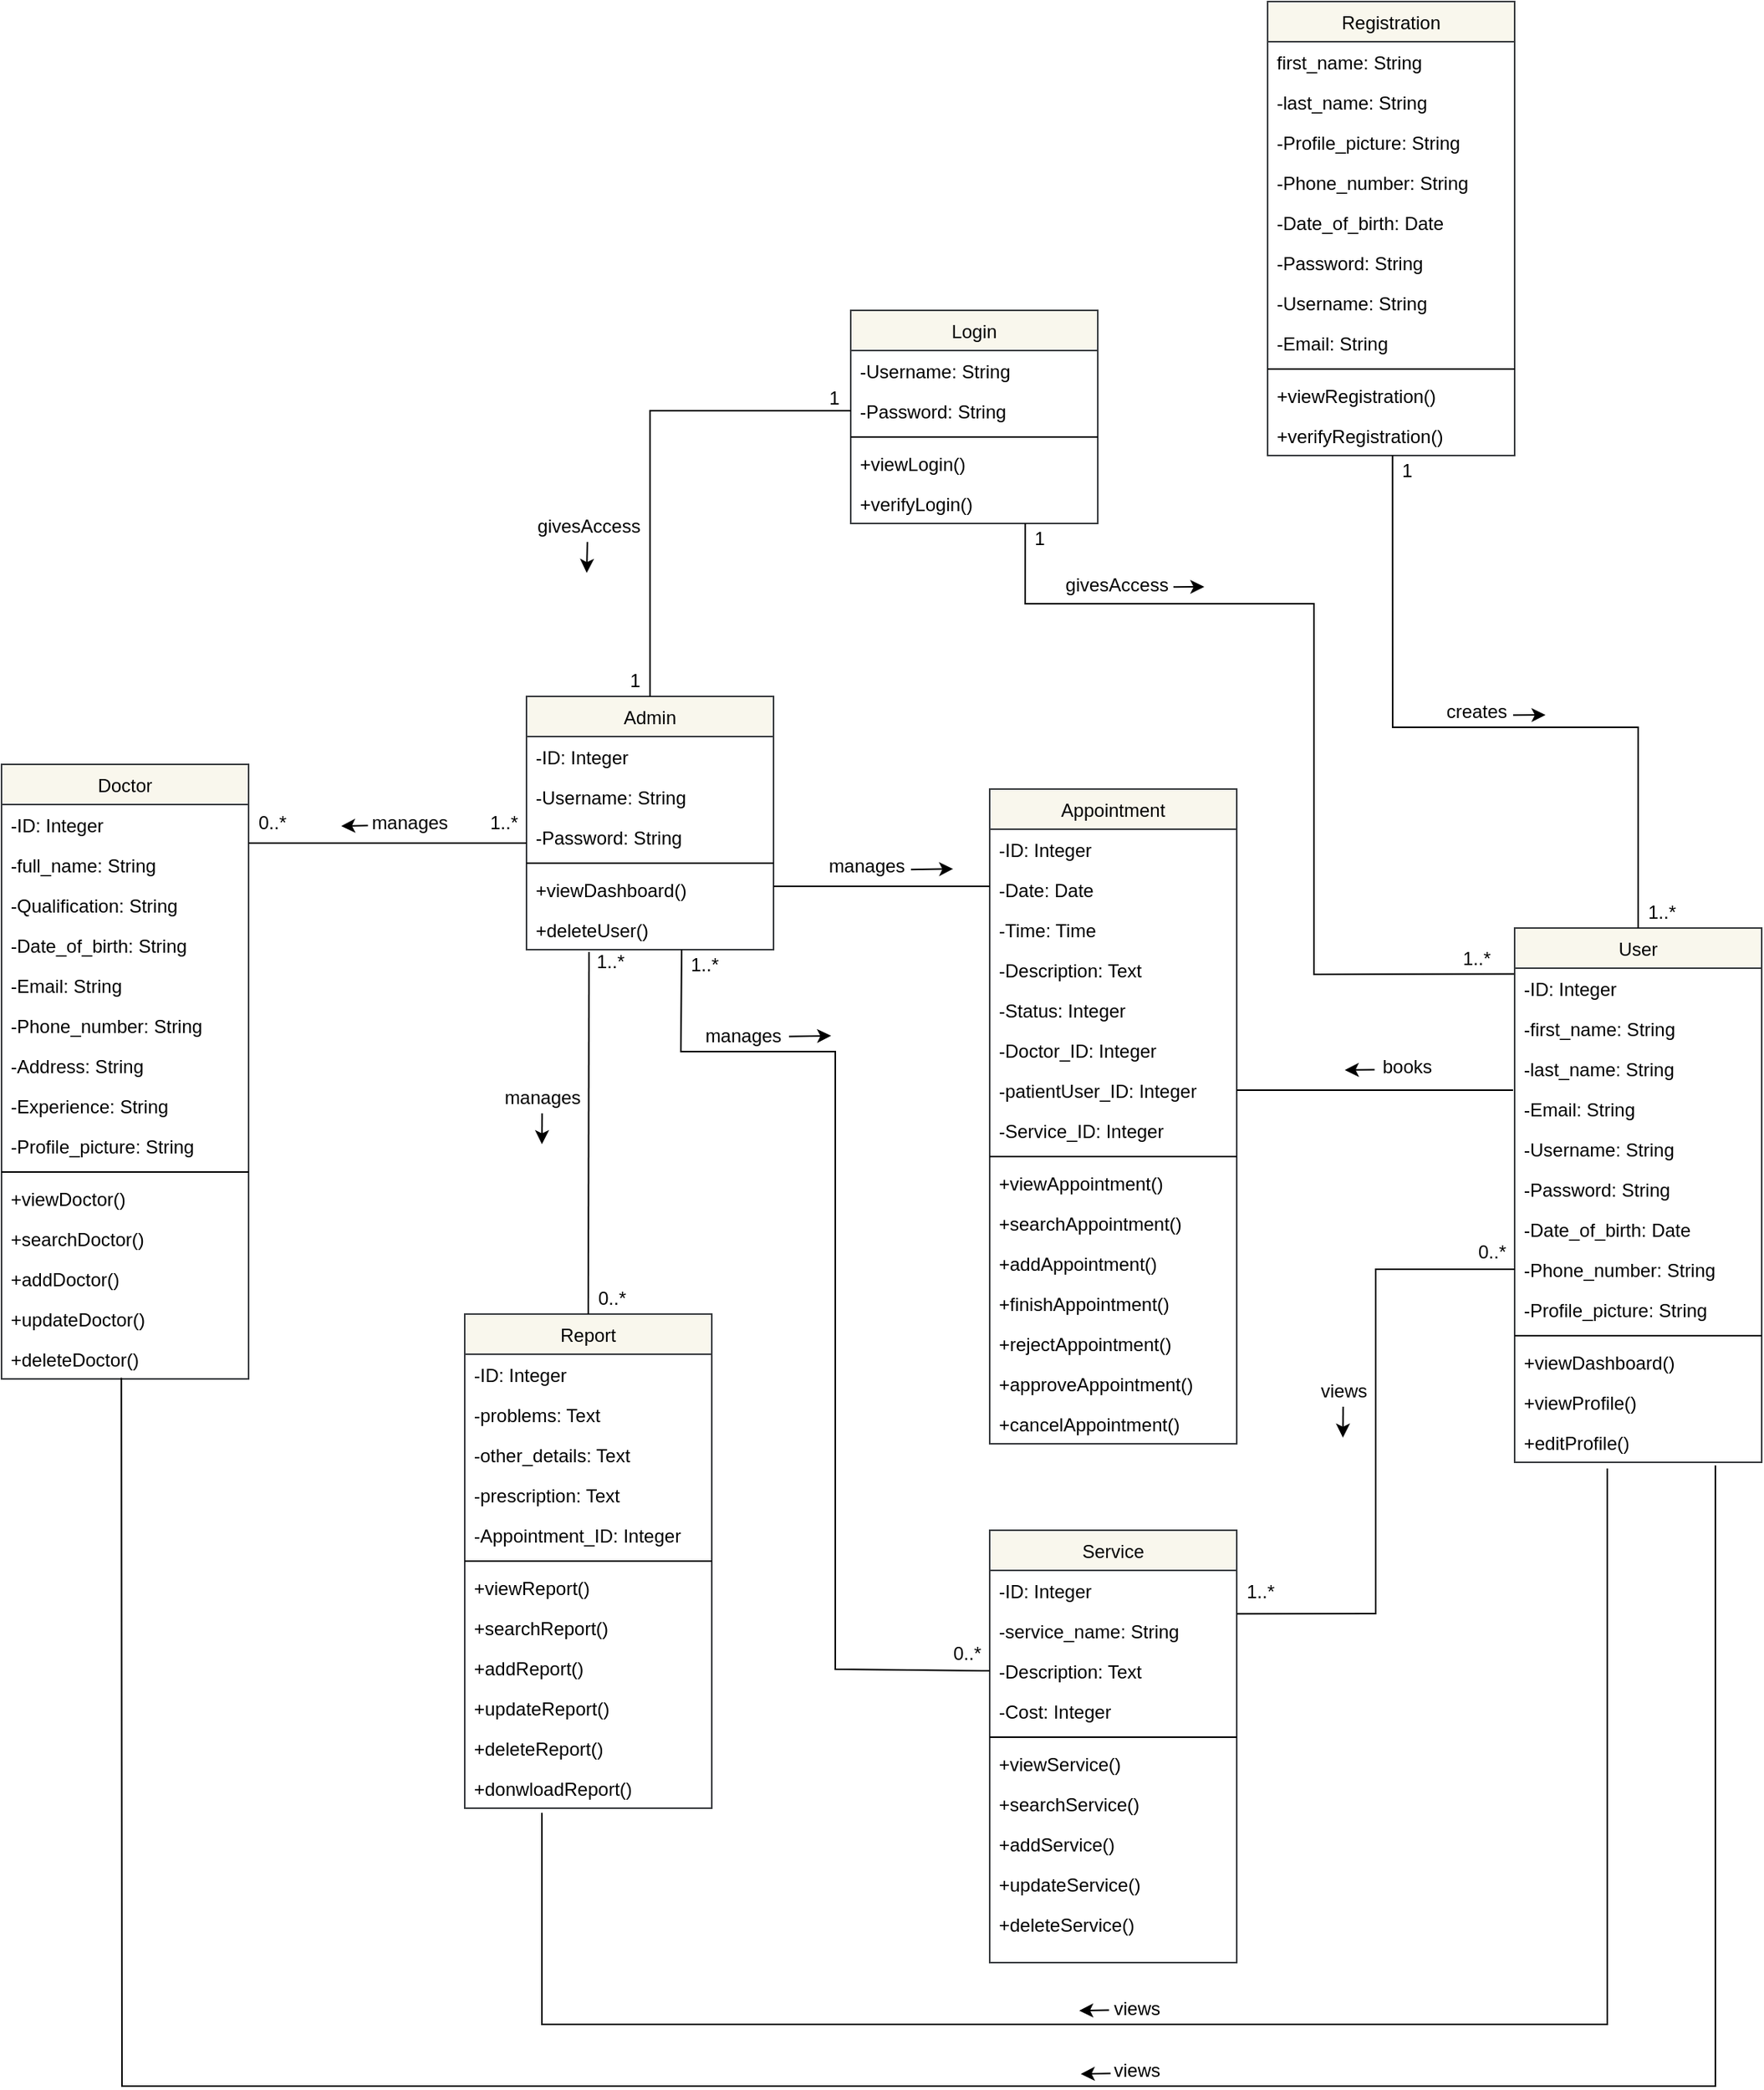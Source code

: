 <mxfile version="14.1.8" type="device"><diagram id="C5RBs43oDa-KdzZeNtuy" name="Class Diagram"><mxGraphModel dx="2770" dy="1827" grid="1" gridSize="10" guides="1" tooltips="1" connect="1" arrows="1" fold="1" page="0" pageScale="1" pageWidth="827" pageHeight="1169" math="0" shadow="0"><root><mxCell id="WIyWlLk6GJQsqaUBKTNV-0"/><mxCell id="WIyWlLk6GJQsqaUBKTNV-1" parent="WIyWlLk6GJQsqaUBKTNV-0"/><mxCell id="zkfFHV4jXpPFQw0GAbJ--6" value="User" style="swimlane;fontStyle=0;align=center;verticalAlign=top;childLayout=stackLayout;horizontal=1;startSize=26;horizontalStack=0;resizeParent=1;resizeLast=0;collapsible=1;marginBottom=0;rounded=0;shadow=0;strokeWidth=1;fillColor=#f9f7ed;strokeColor=#36393d;" parent="WIyWlLk6GJQsqaUBKTNV-1" vertex="1"><mxGeometry x="790" y="290" width="160" height="346" as="geometry"><mxRectangle x="130" y="380" width="160" height="26" as="alternateBounds"/></mxGeometry></mxCell><mxCell id="zkfFHV4jXpPFQw0GAbJ--7" value="-ID: Integer" style="text;align=left;verticalAlign=top;spacingLeft=4;spacingRight=4;overflow=hidden;rotatable=0;points=[[0,0.5],[1,0.5]];portConstraint=eastwest;" parent="zkfFHV4jXpPFQw0GAbJ--6" vertex="1"><mxGeometry y="26" width="160" height="26" as="geometry"/></mxCell><mxCell id="zkfFHV4jXpPFQw0GAbJ--8" value="-first_name: String" style="text;align=left;verticalAlign=top;spacingLeft=4;spacingRight=4;overflow=hidden;rotatable=0;points=[[0,0.5],[1,0.5]];portConstraint=eastwest;rounded=0;shadow=0;html=0;" parent="zkfFHV4jXpPFQw0GAbJ--6" vertex="1"><mxGeometry y="52" width="160" height="26" as="geometry"/></mxCell><mxCell id="AjyAJyhh076jQVDl6DHB-46" value="-last_name: String" style="text;align=left;verticalAlign=top;spacingLeft=4;spacingRight=4;overflow=hidden;rotatable=0;points=[[0,0.5],[1,0.5]];portConstraint=eastwest;rounded=0;shadow=0;html=0;" vertex="1" parent="zkfFHV4jXpPFQw0GAbJ--6"><mxGeometry y="78" width="160" height="26" as="geometry"/></mxCell><mxCell id="AjyAJyhh076jQVDl6DHB-47" value="-Email: String" style="text;align=left;verticalAlign=top;spacingLeft=4;spacingRight=4;overflow=hidden;rotatable=0;points=[[0,0.5],[1,0.5]];portConstraint=eastwest;rounded=0;shadow=0;html=0;" vertex="1" parent="zkfFHV4jXpPFQw0GAbJ--6"><mxGeometry y="104" width="160" height="26" as="geometry"/></mxCell><mxCell id="AjyAJyhh076jQVDl6DHB-48" value="-Username: String" style="text;align=left;verticalAlign=top;spacingLeft=4;spacingRight=4;overflow=hidden;rotatable=0;points=[[0,0.5],[1,0.5]];portConstraint=eastwest;rounded=0;shadow=0;html=0;" vertex="1" parent="zkfFHV4jXpPFQw0GAbJ--6"><mxGeometry y="130" width="160" height="26" as="geometry"/></mxCell><mxCell id="AjyAJyhh076jQVDl6DHB-49" value="-Password: String" style="text;align=left;verticalAlign=top;spacingLeft=4;spacingRight=4;overflow=hidden;rotatable=0;points=[[0,0.5],[1,0.5]];portConstraint=eastwest;rounded=0;shadow=0;html=0;" vertex="1" parent="zkfFHV4jXpPFQw0GAbJ--6"><mxGeometry y="156" width="160" height="26" as="geometry"/></mxCell><mxCell id="AjyAJyhh076jQVDl6DHB-147" value="-Date_of_birth: Date" style="text;align=left;verticalAlign=top;spacingLeft=4;spacingRight=4;overflow=hidden;rotatable=0;points=[[0,0.5],[1,0.5]];portConstraint=eastwest;rounded=0;shadow=0;html=0;" vertex="1" parent="zkfFHV4jXpPFQw0GAbJ--6"><mxGeometry y="182" width="160" height="26" as="geometry"/></mxCell><mxCell id="AjyAJyhh076jQVDl6DHB-149" value="-Phone_number: String" style="text;align=left;verticalAlign=top;spacingLeft=4;spacingRight=4;overflow=hidden;rotatable=0;points=[[0,0.5],[1,0.5]];portConstraint=eastwest;rounded=0;shadow=0;html=0;" vertex="1" parent="zkfFHV4jXpPFQw0GAbJ--6"><mxGeometry y="208" width="160" height="26" as="geometry"/></mxCell><mxCell id="AjyAJyhh076jQVDl6DHB-148" value="-Profile_picture: String" style="text;align=left;verticalAlign=top;spacingLeft=4;spacingRight=4;overflow=hidden;rotatable=0;points=[[0,0.5],[1,0.5]];portConstraint=eastwest;rounded=0;shadow=0;html=0;" vertex="1" parent="zkfFHV4jXpPFQw0GAbJ--6"><mxGeometry y="234" width="160" height="26" as="geometry"/></mxCell><mxCell id="zkfFHV4jXpPFQw0GAbJ--9" value="" style="line;html=1;strokeWidth=1;align=left;verticalAlign=middle;spacingTop=-1;spacingLeft=3;spacingRight=3;rotatable=0;labelPosition=right;points=[];portConstraint=eastwest;" parent="zkfFHV4jXpPFQw0GAbJ--6" vertex="1"><mxGeometry y="260" width="160" height="8" as="geometry"/></mxCell><mxCell id="AjyAJyhh076jQVDl6DHB-63" value="+viewDashboard()" style="text;align=left;verticalAlign=top;spacingLeft=4;spacingRight=4;overflow=hidden;rotatable=0;points=[[0,0.5],[1,0.5]];portConstraint=eastwest;rounded=0;shadow=0;html=0;" vertex="1" parent="zkfFHV4jXpPFQw0GAbJ--6"><mxGeometry y="268" width="160" height="26" as="geometry"/></mxCell><mxCell id="AjyAJyhh076jQVDl6DHB-50" value="+viewProfile()" style="text;align=left;verticalAlign=top;spacingLeft=4;spacingRight=4;overflow=hidden;rotatable=0;points=[[0,0.5],[1,0.5]];portConstraint=eastwest;rounded=0;shadow=0;html=0;" vertex="1" parent="zkfFHV4jXpPFQw0GAbJ--6"><mxGeometry y="294" width="160" height="26" as="geometry"/></mxCell><mxCell id="AjyAJyhh076jQVDl6DHB-51" value="+editProfile()" style="text;align=left;verticalAlign=top;spacingLeft=4;spacingRight=4;overflow=hidden;rotatable=0;points=[[0,0.5],[1,0.5]];portConstraint=eastwest;rounded=0;shadow=0;html=0;" vertex="1" parent="zkfFHV4jXpPFQw0GAbJ--6"><mxGeometry y="320" width="160" height="26" as="geometry"/></mxCell><mxCell id="AjyAJyhh076jQVDl6DHB-36" value="Registration" style="swimlane;fontStyle=0;align=center;verticalAlign=top;childLayout=stackLayout;horizontal=1;startSize=26;horizontalStack=0;resizeParent=1;resizeLast=0;collapsible=1;marginBottom=0;rounded=0;shadow=0;strokeWidth=1;fillColor=#f9f7ed;strokeColor=#36393d;" vertex="1" parent="WIyWlLk6GJQsqaUBKTNV-1"><mxGeometry x="630" y="-310" width="160" height="294" as="geometry"><mxRectangle x="340" y="380" width="170" height="26" as="alternateBounds"/></mxGeometry></mxCell><mxCell id="AjyAJyhh076jQVDl6DHB-37" value="first_name: String" style="text;align=left;verticalAlign=top;spacingLeft=4;spacingRight=4;overflow=hidden;rotatable=0;points=[[0,0.5],[1,0.5]];portConstraint=eastwest;" vertex="1" parent="AjyAJyhh076jQVDl6DHB-36"><mxGeometry y="26" width="160" height="26" as="geometry"/></mxCell><mxCell id="AjyAJyhh076jQVDl6DHB-166" value="-last_name: String" style="text;align=left;verticalAlign=top;spacingLeft=4;spacingRight=4;overflow=hidden;rotatable=0;points=[[0,0.5],[1,0.5]];portConstraint=eastwest;rounded=0;shadow=0;html=0;" vertex="1" parent="AjyAJyhh076jQVDl6DHB-36"><mxGeometry y="52" width="160" height="26" as="geometry"/></mxCell><mxCell id="AjyAJyhh076jQVDl6DHB-172" value="-Profile_picture: String" style="text;align=left;verticalAlign=top;spacingLeft=4;spacingRight=4;overflow=hidden;rotatable=0;points=[[0,0.5],[1,0.5]];portConstraint=eastwest;rounded=0;shadow=0;html=0;" vertex="1" parent="AjyAJyhh076jQVDl6DHB-36"><mxGeometry y="78" width="160" height="26" as="geometry"/></mxCell><mxCell id="AjyAJyhh076jQVDl6DHB-171" value="-Phone_number: String" style="text;align=left;verticalAlign=top;spacingLeft=4;spacingRight=4;overflow=hidden;rotatable=0;points=[[0,0.5],[1,0.5]];portConstraint=eastwest;rounded=0;shadow=0;html=0;" vertex="1" parent="AjyAJyhh076jQVDl6DHB-36"><mxGeometry y="104" width="160" height="26" as="geometry"/></mxCell><mxCell id="AjyAJyhh076jQVDl6DHB-170" value="-Date_of_birth: Date" style="text;align=left;verticalAlign=top;spacingLeft=4;spacingRight=4;overflow=hidden;rotatable=0;points=[[0,0.5],[1,0.5]];portConstraint=eastwest;rounded=0;shadow=0;html=0;" vertex="1" parent="AjyAJyhh076jQVDl6DHB-36"><mxGeometry y="130" width="160" height="26" as="geometry"/></mxCell><mxCell id="AjyAJyhh076jQVDl6DHB-169" value="-Password: String" style="text;align=left;verticalAlign=top;spacingLeft=4;spacingRight=4;overflow=hidden;rotatable=0;points=[[0,0.5],[1,0.5]];portConstraint=eastwest;rounded=0;shadow=0;html=0;" vertex="1" parent="AjyAJyhh076jQVDl6DHB-36"><mxGeometry y="156" width="160" height="26" as="geometry"/></mxCell><mxCell id="AjyAJyhh076jQVDl6DHB-168" value="-Username: String" style="text;align=left;verticalAlign=top;spacingLeft=4;spacingRight=4;overflow=hidden;rotatable=0;points=[[0,0.5],[1,0.5]];portConstraint=eastwest;rounded=0;shadow=0;html=0;" vertex="1" parent="AjyAJyhh076jQVDl6DHB-36"><mxGeometry y="182" width="160" height="26" as="geometry"/></mxCell><mxCell id="AjyAJyhh076jQVDl6DHB-167" value="-Email: String" style="text;align=left;verticalAlign=top;spacingLeft=4;spacingRight=4;overflow=hidden;rotatable=0;points=[[0,0.5],[1,0.5]];portConstraint=eastwest;rounded=0;shadow=0;html=0;" vertex="1" parent="AjyAJyhh076jQVDl6DHB-36"><mxGeometry y="208" width="160" height="26" as="geometry"/></mxCell><mxCell id="AjyAJyhh076jQVDl6DHB-38" value="" style="line;html=1;strokeWidth=1;align=left;verticalAlign=middle;spacingTop=-1;spacingLeft=3;spacingRight=3;rotatable=0;labelPosition=right;points=[];portConstraint=eastwest;" vertex="1" parent="AjyAJyhh076jQVDl6DHB-36"><mxGeometry y="234" width="160" height="8" as="geometry"/></mxCell><mxCell id="AjyAJyhh076jQVDl6DHB-142" value="+viewRegistration()&#10;" style="text;align=left;verticalAlign=top;spacingLeft=4;spacingRight=4;overflow=hidden;rotatable=0;points=[[0,0.5],[1,0.5]];portConstraint=eastwest;" vertex="1" parent="AjyAJyhh076jQVDl6DHB-36"><mxGeometry y="242" width="160" height="26" as="geometry"/></mxCell><mxCell id="AjyAJyhh076jQVDl6DHB-173" value="+verifyRegistration()&#10;" style="text;align=left;verticalAlign=top;spacingLeft=4;spacingRight=4;overflow=hidden;rotatable=0;points=[[0,0.5],[1,0.5]];portConstraint=eastwest;" vertex="1" parent="AjyAJyhh076jQVDl6DHB-36"><mxGeometry y="268" width="160" height="26" as="geometry"/></mxCell><mxCell id="AjyAJyhh076jQVDl6DHB-39" value="Login" style="swimlane;fontStyle=0;align=center;verticalAlign=top;childLayout=stackLayout;horizontal=1;startSize=26;horizontalStack=0;resizeParent=1;resizeLast=0;collapsible=1;marginBottom=0;rounded=0;shadow=0;strokeWidth=1;fillColor=#f9f7ed;strokeColor=#36393d;" vertex="1" parent="WIyWlLk6GJQsqaUBKTNV-1"><mxGeometry x="360" y="-110" width="160" height="138" as="geometry"><mxRectangle x="340" y="380" width="170" height="26" as="alternateBounds"/></mxGeometry></mxCell><mxCell id="AjyAJyhh076jQVDl6DHB-174" value="-Username: String" style="text;align=left;verticalAlign=top;spacingLeft=4;spacingRight=4;overflow=hidden;rotatable=0;points=[[0,0.5],[1,0.5]];portConstraint=eastwest;rounded=0;shadow=0;html=0;" vertex="1" parent="AjyAJyhh076jQVDl6DHB-39"><mxGeometry y="26" width="160" height="26" as="geometry"/></mxCell><mxCell id="AjyAJyhh076jQVDl6DHB-175" value="-Password: String" style="text;align=left;verticalAlign=top;spacingLeft=4;spacingRight=4;overflow=hidden;rotatable=0;points=[[0,0.5],[1,0.5]];portConstraint=eastwest;rounded=0;shadow=0;html=0;" vertex="1" parent="AjyAJyhh076jQVDl6DHB-39"><mxGeometry y="52" width="160" height="26" as="geometry"/></mxCell><mxCell id="AjyAJyhh076jQVDl6DHB-41" value="" style="line;html=1;strokeWidth=1;align=left;verticalAlign=middle;spacingTop=-1;spacingLeft=3;spacingRight=3;rotatable=0;labelPosition=right;points=[];portConstraint=eastwest;" vertex="1" parent="AjyAJyhh076jQVDl6DHB-39"><mxGeometry y="78" width="160" height="8" as="geometry"/></mxCell><mxCell id="AjyAJyhh076jQVDl6DHB-178" value="+viewLogin()&#10;" style="text;align=left;verticalAlign=top;spacingLeft=4;spacingRight=4;overflow=hidden;rotatable=0;points=[[0,0.5],[1,0.5]];portConstraint=eastwest;" vertex="1" parent="AjyAJyhh076jQVDl6DHB-39"><mxGeometry y="86" width="160" height="26" as="geometry"/></mxCell><mxCell id="AjyAJyhh076jQVDl6DHB-179" value="+verifyLogin()&#10;" style="text;align=left;verticalAlign=top;spacingLeft=4;spacingRight=4;overflow=hidden;rotatable=0;points=[[0,0.5],[1,0.5]];portConstraint=eastwest;" vertex="1" parent="AjyAJyhh076jQVDl6DHB-39"><mxGeometry y="112" width="160" height="26" as="geometry"/></mxCell><mxCell id="AjyAJyhh076jQVDl6DHB-52" value="Admin" style="swimlane;fontStyle=0;align=center;verticalAlign=top;childLayout=stackLayout;horizontal=1;startSize=26;horizontalStack=0;resizeParent=1;resizeLast=0;collapsible=1;marginBottom=0;rounded=0;shadow=0;strokeWidth=1;fillColor=#f9f7ed;strokeColor=#36393d;" vertex="1" parent="WIyWlLk6GJQsqaUBKTNV-1"><mxGeometry x="150" y="140" width="160" height="164" as="geometry"><mxRectangle x="130" y="380" width="160" height="26" as="alternateBounds"/></mxGeometry></mxCell><mxCell id="AjyAJyhh076jQVDl6DHB-53" value="-ID: Integer" style="text;align=left;verticalAlign=top;spacingLeft=4;spacingRight=4;overflow=hidden;rotatable=0;points=[[0,0.5],[1,0.5]];portConstraint=eastwest;" vertex="1" parent="AjyAJyhh076jQVDl6DHB-52"><mxGeometry y="26" width="160" height="26" as="geometry"/></mxCell><mxCell id="AjyAJyhh076jQVDl6DHB-57" value="-Username: String" style="text;align=left;verticalAlign=top;spacingLeft=4;spacingRight=4;overflow=hidden;rotatable=0;points=[[0,0.5],[1,0.5]];portConstraint=eastwest;rounded=0;shadow=0;html=0;" vertex="1" parent="AjyAJyhh076jQVDl6DHB-52"><mxGeometry y="52" width="160" height="26" as="geometry"/></mxCell><mxCell id="AjyAJyhh076jQVDl6DHB-58" value="-Password: String" style="text;align=left;verticalAlign=top;spacingLeft=4;spacingRight=4;overflow=hidden;rotatable=0;points=[[0,0.5],[1,0.5]];portConstraint=eastwest;rounded=0;shadow=0;html=0;" vertex="1" parent="AjyAJyhh076jQVDl6DHB-52"><mxGeometry y="78" width="160" height="26" as="geometry"/></mxCell><mxCell id="AjyAJyhh076jQVDl6DHB-59" value="" style="line;html=1;strokeWidth=1;align=left;verticalAlign=middle;spacingTop=-1;spacingLeft=3;spacingRight=3;rotatable=0;labelPosition=right;points=[];portConstraint=eastwest;" vertex="1" parent="AjyAJyhh076jQVDl6DHB-52"><mxGeometry y="104" width="160" height="8" as="geometry"/></mxCell><mxCell id="AjyAJyhh076jQVDl6DHB-60" value="+viewDashboard()" style="text;align=left;verticalAlign=top;spacingLeft=4;spacingRight=4;overflow=hidden;rotatable=0;points=[[0,0.5],[1,0.5]];portConstraint=eastwest;rounded=0;shadow=0;html=0;" vertex="1" parent="AjyAJyhh076jQVDl6DHB-52"><mxGeometry y="112" width="160" height="26" as="geometry"/></mxCell><mxCell id="AjyAJyhh076jQVDl6DHB-62" value="+deleteUser()" style="text;align=left;verticalAlign=top;spacingLeft=4;spacingRight=4;overflow=hidden;rotatable=0;points=[[0,0.5],[1,0.5]];portConstraint=eastwest;rounded=0;shadow=0;html=0;" vertex="1" parent="AjyAJyhh076jQVDl6DHB-52"><mxGeometry y="138" width="160" height="26" as="geometry"/></mxCell><mxCell id="AjyAJyhh076jQVDl6DHB-64" value="Doctor" style="swimlane;fontStyle=0;align=center;verticalAlign=top;childLayout=stackLayout;horizontal=1;startSize=26;horizontalStack=0;resizeParent=1;resizeLast=0;collapsible=1;marginBottom=0;rounded=0;shadow=0;strokeWidth=1;fillColor=#f9f7ed;strokeColor=#36393d;" vertex="1" parent="WIyWlLk6GJQsqaUBKTNV-1"><mxGeometry x="-190" y="184" width="160" height="398" as="geometry"><mxRectangle x="130" y="380" width="160" height="26" as="alternateBounds"/></mxGeometry></mxCell><mxCell id="AjyAJyhh076jQVDl6DHB-65" value="-ID: Integer" style="text;align=left;verticalAlign=top;spacingLeft=4;spacingRight=4;overflow=hidden;rotatable=0;points=[[0,0.5],[1,0.5]];portConstraint=eastwest;" vertex="1" parent="AjyAJyhh076jQVDl6DHB-64"><mxGeometry y="26" width="160" height="26" as="geometry"/></mxCell><mxCell id="AjyAJyhh076jQVDl6DHB-66" value="-full_name: String" style="text;align=left;verticalAlign=top;spacingLeft=4;spacingRight=4;overflow=hidden;rotatable=0;points=[[0,0.5],[1,0.5]];portConstraint=eastwest;rounded=0;shadow=0;html=0;" vertex="1" parent="AjyAJyhh076jQVDl6DHB-64"><mxGeometry y="52" width="160" height="26" as="geometry"/></mxCell><mxCell id="AjyAJyhh076jQVDl6DHB-67" value="-Qualification: String" style="text;align=left;verticalAlign=top;spacingLeft=4;spacingRight=4;overflow=hidden;rotatable=0;points=[[0,0.5],[1,0.5]];portConstraint=eastwest;rounded=0;shadow=0;html=0;" vertex="1" parent="AjyAJyhh076jQVDl6DHB-64"><mxGeometry y="78" width="160" height="26" as="geometry"/></mxCell><mxCell id="AjyAJyhh076jQVDl6DHB-68" value="-Date_of_birth: String" style="text;align=left;verticalAlign=top;spacingLeft=4;spacingRight=4;overflow=hidden;rotatable=0;points=[[0,0.5],[1,0.5]];portConstraint=eastwest;rounded=0;shadow=0;html=0;" vertex="1" parent="AjyAJyhh076jQVDl6DHB-64"><mxGeometry y="104" width="160" height="26" as="geometry"/></mxCell><mxCell id="AjyAJyhh076jQVDl6DHB-69" value="-Email: String" style="text;align=left;verticalAlign=top;spacingLeft=4;spacingRight=4;overflow=hidden;rotatable=0;points=[[0,0.5],[1,0.5]];portConstraint=eastwest;rounded=0;shadow=0;html=0;" vertex="1" parent="AjyAJyhh076jQVDl6DHB-64"><mxGeometry y="130" width="160" height="26" as="geometry"/></mxCell><mxCell id="AjyAJyhh076jQVDl6DHB-76" value="-Phone_number: String" style="text;align=left;verticalAlign=top;spacingLeft=4;spacingRight=4;overflow=hidden;rotatable=0;points=[[0,0.5],[1,0.5]];portConstraint=eastwest;rounded=0;shadow=0;html=0;" vertex="1" parent="AjyAJyhh076jQVDl6DHB-64"><mxGeometry y="156" width="160" height="26" as="geometry"/></mxCell><mxCell id="AjyAJyhh076jQVDl6DHB-70" value="-Address: String" style="text;align=left;verticalAlign=top;spacingLeft=4;spacingRight=4;overflow=hidden;rotatable=0;points=[[0,0.5],[1,0.5]];portConstraint=eastwest;rounded=0;shadow=0;html=0;" vertex="1" parent="AjyAJyhh076jQVDl6DHB-64"><mxGeometry y="182" width="160" height="26" as="geometry"/></mxCell><mxCell id="AjyAJyhh076jQVDl6DHB-75" value="-Experience: String" style="text;align=left;verticalAlign=top;spacingLeft=4;spacingRight=4;overflow=hidden;rotatable=0;points=[[0,0.5],[1,0.5]];portConstraint=eastwest;rounded=0;shadow=0;html=0;" vertex="1" parent="AjyAJyhh076jQVDl6DHB-64"><mxGeometry y="208" width="160" height="26" as="geometry"/></mxCell><mxCell id="AjyAJyhh076jQVDl6DHB-77" value="-Profile_picture: String" style="text;align=left;verticalAlign=top;spacingLeft=4;spacingRight=4;overflow=hidden;rotatable=0;points=[[0,0.5],[1,0.5]];portConstraint=eastwest;rounded=0;shadow=0;html=0;" vertex="1" parent="AjyAJyhh076jQVDl6DHB-64"><mxGeometry y="234" width="160" height="26" as="geometry"/></mxCell><mxCell id="AjyAJyhh076jQVDl6DHB-71" value="" style="line;html=1;strokeWidth=1;align=left;verticalAlign=middle;spacingTop=-1;spacingLeft=3;spacingRight=3;rotatable=0;labelPosition=right;points=[];portConstraint=eastwest;" vertex="1" parent="AjyAJyhh076jQVDl6DHB-64"><mxGeometry y="260" width="160" height="8" as="geometry"/></mxCell><mxCell id="AjyAJyhh076jQVDl6DHB-72" value="+viewDoctor()" style="text;align=left;verticalAlign=top;spacingLeft=4;spacingRight=4;overflow=hidden;rotatable=0;points=[[0,0.5],[1,0.5]];portConstraint=eastwest;rounded=0;shadow=0;html=0;" vertex="1" parent="AjyAJyhh076jQVDl6DHB-64"><mxGeometry y="268" width="160" height="26" as="geometry"/></mxCell><mxCell id="AjyAJyhh076jQVDl6DHB-73" value="+searchDoctor()" style="text;align=left;verticalAlign=top;spacingLeft=4;spacingRight=4;overflow=hidden;rotatable=0;points=[[0,0.5],[1,0.5]];portConstraint=eastwest;rounded=0;shadow=0;html=0;" vertex="1" parent="AjyAJyhh076jQVDl6DHB-64"><mxGeometry y="294" width="160" height="26" as="geometry"/></mxCell><mxCell id="AjyAJyhh076jQVDl6DHB-74" value="+addDoctor()" style="text;align=left;verticalAlign=top;spacingLeft=4;spacingRight=4;overflow=hidden;rotatable=0;points=[[0,0.5],[1,0.5]];portConstraint=eastwest;rounded=0;shadow=0;html=0;" vertex="1" parent="AjyAJyhh076jQVDl6DHB-64"><mxGeometry y="320" width="160" height="26" as="geometry"/></mxCell><mxCell id="AjyAJyhh076jQVDl6DHB-78" value="+updateDoctor()" style="text;align=left;verticalAlign=top;spacingLeft=4;spacingRight=4;overflow=hidden;rotatable=0;points=[[0,0.5],[1,0.5]];portConstraint=eastwest;rounded=0;shadow=0;html=0;" vertex="1" parent="AjyAJyhh076jQVDl6DHB-64"><mxGeometry y="346" width="160" height="26" as="geometry"/></mxCell><mxCell id="AjyAJyhh076jQVDl6DHB-79" value="+deleteDoctor()" style="text;align=left;verticalAlign=top;spacingLeft=4;spacingRight=4;overflow=hidden;rotatable=0;points=[[0,0.5],[1,0.5]];portConstraint=eastwest;rounded=0;shadow=0;html=0;" vertex="1" parent="AjyAJyhh076jQVDl6DHB-64"><mxGeometry y="372" width="160" height="26" as="geometry"/></mxCell><mxCell id="AjyAJyhh076jQVDl6DHB-80" value="Service" style="swimlane;fontStyle=0;align=center;verticalAlign=top;childLayout=stackLayout;horizontal=1;startSize=26;horizontalStack=0;resizeParent=1;resizeLast=0;collapsible=1;marginBottom=0;rounded=0;shadow=0;strokeWidth=1;fillColor=#f9f7ed;strokeColor=#36393d;" vertex="1" parent="WIyWlLk6GJQsqaUBKTNV-1"><mxGeometry x="450" y="680" width="160" height="280" as="geometry"><mxRectangle x="130" y="380" width="160" height="26" as="alternateBounds"/></mxGeometry></mxCell><mxCell id="AjyAJyhh076jQVDl6DHB-81" value="-ID: Integer" style="text;align=left;verticalAlign=top;spacingLeft=4;spacingRight=4;overflow=hidden;rotatable=0;points=[[0,0.5],[1,0.5]];portConstraint=eastwest;" vertex="1" parent="AjyAJyhh076jQVDl6DHB-80"><mxGeometry y="26" width="160" height="26" as="geometry"/></mxCell><mxCell id="AjyAJyhh076jQVDl6DHB-82" value="-service_name: String" style="text;align=left;verticalAlign=top;spacingLeft=4;spacingRight=4;overflow=hidden;rotatable=0;points=[[0,0.5],[1,0.5]];portConstraint=eastwest;rounded=0;shadow=0;html=0;" vertex="1" parent="AjyAJyhh076jQVDl6DHB-80"><mxGeometry y="52" width="160" height="26" as="geometry"/></mxCell><mxCell id="AjyAJyhh076jQVDl6DHB-83" value="-Description: Text" style="text;align=left;verticalAlign=top;spacingLeft=4;spacingRight=4;overflow=hidden;rotatable=0;points=[[0,0.5],[1,0.5]];portConstraint=eastwest;rounded=0;shadow=0;html=0;" vertex="1" parent="AjyAJyhh076jQVDl6DHB-80"><mxGeometry y="78" width="160" height="26" as="geometry"/></mxCell><mxCell id="AjyAJyhh076jQVDl6DHB-84" value="-Cost: Integer" style="text;align=left;verticalAlign=top;spacingLeft=4;spacingRight=4;overflow=hidden;rotatable=0;points=[[0,0.5],[1,0.5]];portConstraint=eastwest;rounded=0;shadow=0;html=0;" vertex="1" parent="AjyAJyhh076jQVDl6DHB-80"><mxGeometry y="104" width="160" height="26" as="geometry"/></mxCell><mxCell id="AjyAJyhh076jQVDl6DHB-90" value="" style="line;html=1;strokeWidth=1;align=left;verticalAlign=middle;spacingTop=-1;spacingLeft=3;spacingRight=3;rotatable=0;labelPosition=right;points=[];portConstraint=eastwest;" vertex="1" parent="AjyAJyhh076jQVDl6DHB-80"><mxGeometry y="130" width="160" height="8" as="geometry"/></mxCell><mxCell id="AjyAJyhh076jQVDl6DHB-91" value="+viewService()" style="text;align=left;verticalAlign=top;spacingLeft=4;spacingRight=4;overflow=hidden;rotatable=0;points=[[0,0.5],[1,0.5]];portConstraint=eastwest;rounded=0;shadow=0;html=0;" vertex="1" parent="AjyAJyhh076jQVDl6DHB-80"><mxGeometry y="138" width="160" height="26" as="geometry"/></mxCell><mxCell id="AjyAJyhh076jQVDl6DHB-92" value="+searchService()" style="text;align=left;verticalAlign=top;spacingLeft=4;spacingRight=4;overflow=hidden;rotatable=0;points=[[0,0.5],[1,0.5]];portConstraint=eastwest;rounded=0;shadow=0;html=0;" vertex="1" parent="AjyAJyhh076jQVDl6DHB-80"><mxGeometry y="164" width="160" height="26" as="geometry"/></mxCell><mxCell id="AjyAJyhh076jQVDl6DHB-93" value="+addService()" style="text;align=left;verticalAlign=top;spacingLeft=4;spacingRight=4;overflow=hidden;rotatable=0;points=[[0,0.5],[1,0.5]];portConstraint=eastwest;rounded=0;shadow=0;html=0;" vertex="1" parent="AjyAJyhh076jQVDl6DHB-80"><mxGeometry y="190" width="160" height="26" as="geometry"/></mxCell><mxCell id="AjyAJyhh076jQVDl6DHB-94" value="+updateService()" style="text;align=left;verticalAlign=top;spacingLeft=4;spacingRight=4;overflow=hidden;rotatable=0;points=[[0,0.5],[1,0.5]];portConstraint=eastwest;rounded=0;shadow=0;html=0;" vertex="1" parent="AjyAJyhh076jQVDl6DHB-80"><mxGeometry y="216" width="160" height="26" as="geometry"/></mxCell><mxCell id="AjyAJyhh076jQVDl6DHB-95" value="+deleteService()" style="text;align=left;verticalAlign=top;spacingLeft=4;spacingRight=4;overflow=hidden;rotatable=0;points=[[0,0.5],[1,0.5]];portConstraint=eastwest;rounded=0;shadow=0;html=0;" vertex="1" parent="AjyAJyhh076jQVDl6DHB-80"><mxGeometry y="242" width="160" height="26" as="geometry"/></mxCell><mxCell id="AjyAJyhh076jQVDl6DHB-96" value="Report" style="swimlane;fontStyle=0;align=center;verticalAlign=top;childLayout=stackLayout;horizontal=1;startSize=26;horizontalStack=0;resizeParent=1;resizeLast=0;collapsible=1;marginBottom=0;rounded=0;shadow=0;strokeWidth=1;fillColor=#f9f7ed;strokeColor=#36393d;" vertex="1" parent="WIyWlLk6GJQsqaUBKTNV-1"><mxGeometry x="110" y="540" width="160" height="320" as="geometry"><mxRectangle x="130" y="380" width="160" height="26" as="alternateBounds"/></mxGeometry></mxCell><mxCell id="AjyAJyhh076jQVDl6DHB-97" value="-ID: Integer" style="text;align=left;verticalAlign=top;spacingLeft=4;spacingRight=4;overflow=hidden;rotatable=0;points=[[0,0.5],[1,0.5]];portConstraint=eastwest;" vertex="1" parent="AjyAJyhh076jQVDl6DHB-96"><mxGeometry y="26" width="160" height="26" as="geometry"/></mxCell><mxCell id="AjyAJyhh076jQVDl6DHB-98" value="-problems: Text" style="text;align=left;verticalAlign=top;spacingLeft=4;spacingRight=4;overflow=hidden;rotatable=0;points=[[0,0.5],[1,0.5]];portConstraint=eastwest;rounded=0;shadow=0;html=0;" vertex="1" parent="AjyAJyhh076jQVDl6DHB-96"><mxGeometry y="52" width="160" height="26" as="geometry"/></mxCell><mxCell id="AjyAJyhh076jQVDl6DHB-99" value="-other_details: Text" style="text;align=left;verticalAlign=top;spacingLeft=4;spacingRight=4;overflow=hidden;rotatable=0;points=[[0,0.5],[1,0.5]];portConstraint=eastwest;rounded=0;shadow=0;html=0;" vertex="1" parent="AjyAJyhh076jQVDl6DHB-96"><mxGeometry y="78" width="160" height="26" as="geometry"/></mxCell><mxCell id="AjyAJyhh076jQVDl6DHB-107" value="-prescription: Text" style="text;align=left;verticalAlign=top;spacingLeft=4;spacingRight=4;overflow=hidden;rotatable=0;points=[[0,0.5],[1,0.5]];portConstraint=eastwest;rounded=0;shadow=0;html=0;" vertex="1" parent="AjyAJyhh076jQVDl6DHB-96"><mxGeometry y="104" width="160" height="26" as="geometry"/></mxCell><mxCell id="AjyAJyhh076jQVDl6DHB-100" value="-Appointment_ID: Integer" style="text;align=left;verticalAlign=top;spacingLeft=4;spacingRight=4;overflow=hidden;rotatable=0;points=[[0,0.5],[1,0.5]];portConstraint=eastwest;rounded=0;shadow=0;html=0;" vertex="1" parent="AjyAJyhh076jQVDl6DHB-96"><mxGeometry y="130" width="160" height="26" as="geometry"/></mxCell><mxCell id="AjyAJyhh076jQVDl6DHB-101" value="" style="line;html=1;strokeWidth=1;align=left;verticalAlign=middle;spacingTop=-1;spacingLeft=3;spacingRight=3;rotatable=0;labelPosition=right;points=[];portConstraint=eastwest;" vertex="1" parent="AjyAJyhh076jQVDl6DHB-96"><mxGeometry y="156" width="160" height="8" as="geometry"/></mxCell><mxCell id="AjyAJyhh076jQVDl6DHB-102" value="+viewReport()" style="text;align=left;verticalAlign=top;spacingLeft=4;spacingRight=4;overflow=hidden;rotatable=0;points=[[0,0.5],[1,0.5]];portConstraint=eastwest;rounded=0;shadow=0;html=0;" vertex="1" parent="AjyAJyhh076jQVDl6DHB-96"><mxGeometry y="164" width="160" height="26" as="geometry"/></mxCell><mxCell id="AjyAJyhh076jQVDl6DHB-103" value="+searchReport()" style="text;align=left;verticalAlign=top;spacingLeft=4;spacingRight=4;overflow=hidden;rotatable=0;points=[[0,0.5],[1,0.5]];portConstraint=eastwest;rounded=0;shadow=0;html=0;" vertex="1" parent="AjyAJyhh076jQVDl6DHB-96"><mxGeometry y="190" width="160" height="26" as="geometry"/></mxCell><mxCell id="AjyAJyhh076jQVDl6DHB-104" value="+addReport()" style="text;align=left;verticalAlign=top;spacingLeft=4;spacingRight=4;overflow=hidden;rotatable=0;points=[[0,0.5],[1,0.5]];portConstraint=eastwest;rounded=0;shadow=0;html=0;" vertex="1" parent="AjyAJyhh076jQVDl6DHB-96"><mxGeometry y="216" width="160" height="26" as="geometry"/></mxCell><mxCell id="AjyAJyhh076jQVDl6DHB-105" value="+updateReport()" style="text;align=left;verticalAlign=top;spacingLeft=4;spacingRight=4;overflow=hidden;rotatable=0;points=[[0,0.5],[1,0.5]];portConstraint=eastwest;rounded=0;shadow=0;html=0;" vertex="1" parent="AjyAJyhh076jQVDl6DHB-96"><mxGeometry y="242" width="160" height="26" as="geometry"/></mxCell><mxCell id="AjyAJyhh076jQVDl6DHB-106" value="+deleteReport()" style="text;align=left;verticalAlign=top;spacingLeft=4;spacingRight=4;overflow=hidden;rotatable=0;points=[[0,0.5],[1,0.5]];portConstraint=eastwest;rounded=0;shadow=0;html=0;" vertex="1" parent="AjyAJyhh076jQVDl6DHB-96"><mxGeometry y="268" width="160" height="26" as="geometry"/></mxCell><mxCell id="AjyAJyhh076jQVDl6DHB-108" value="+donwloadReport()" style="text;align=left;verticalAlign=top;spacingLeft=4;spacingRight=4;overflow=hidden;rotatable=0;points=[[0,0.5],[1,0.5]];portConstraint=eastwest;rounded=0;shadow=0;html=0;" vertex="1" parent="AjyAJyhh076jQVDl6DHB-96"><mxGeometry y="294" width="160" height="26" as="geometry"/></mxCell><mxCell id="AjyAJyhh076jQVDl6DHB-109" value="Appointment" style="swimlane;fontStyle=0;align=center;verticalAlign=top;childLayout=stackLayout;horizontal=1;startSize=26;horizontalStack=0;resizeParent=1;resizeLast=0;collapsible=1;marginBottom=0;rounded=0;shadow=0;strokeWidth=1;fillColor=#f9f7ed;strokeColor=#36393d;" vertex="1" parent="WIyWlLk6GJQsqaUBKTNV-1"><mxGeometry x="450" y="200" width="160" height="424" as="geometry"><mxRectangle x="130" y="380" width="160" height="26" as="alternateBounds"/></mxGeometry></mxCell><mxCell id="AjyAJyhh076jQVDl6DHB-110" value="-ID: Integer" style="text;align=left;verticalAlign=top;spacingLeft=4;spacingRight=4;overflow=hidden;rotatable=0;points=[[0,0.5],[1,0.5]];portConstraint=eastwest;" vertex="1" parent="AjyAJyhh076jQVDl6DHB-109"><mxGeometry y="26" width="160" height="26" as="geometry"/></mxCell><mxCell id="AjyAJyhh076jQVDl6DHB-111" value="-Date: Date" style="text;align=left;verticalAlign=top;spacingLeft=4;spacingRight=4;overflow=hidden;rotatable=0;points=[[0,0.5],[1,0.5]];portConstraint=eastwest;rounded=0;shadow=0;html=0;" vertex="1" parent="AjyAJyhh076jQVDl6DHB-109"><mxGeometry y="52" width="160" height="26" as="geometry"/></mxCell><mxCell id="AjyAJyhh076jQVDl6DHB-112" value="-Time: Time" style="text;align=left;verticalAlign=top;spacingLeft=4;spacingRight=4;overflow=hidden;rotatable=0;points=[[0,0.5],[1,0.5]];portConstraint=eastwest;rounded=0;shadow=0;html=0;" vertex="1" parent="AjyAJyhh076jQVDl6DHB-109"><mxGeometry y="78" width="160" height="26" as="geometry"/></mxCell><mxCell id="AjyAJyhh076jQVDl6DHB-113" value="-Description: Text" style="text;align=left;verticalAlign=top;spacingLeft=4;spacingRight=4;overflow=hidden;rotatable=0;points=[[0,0.5],[1,0.5]];portConstraint=eastwest;rounded=0;shadow=0;html=0;" vertex="1" parent="AjyAJyhh076jQVDl6DHB-109"><mxGeometry y="104" width="160" height="26" as="geometry"/></mxCell><mxCell id="AjyAJyhh076jQVDl6DHB-122" value="-Status: Integer" style="text;align=left;verticalAlign=top;spacingLeft=4;spacingRight=4;overflow=hidden;rotatable=0;points=[[0,0.5],[1,0.5]];portConstraint=eastwest;rounded=0;shadow=0;html=0;" vertex="1" parent="AjyAJyhh076jQVDl6DHB-109"><mxGeometry y="130" width="160" height="26" as="geometry"/></mxCell><mxCell id="AjyAJyhh076jQVDl6DHB-123" value="-Doctor_ID: Integer" style="text;align=left;verticalAlign=top;spacingLeft=4;spacingRight=4;overflow=hidden;rotatable=0;points=[[0,0.5],[1,0.5]];portConstraint=eastwest;rounded=0;shadow=0;html=0;" vertex="1" parent="AjyAJyhh076jQVDl6DHB-109"><mxGeometry y="156" width="160" height="26" as="geometry"/></mxCell><mxCell id="AjyAJyhh076jQVDl6DHB-124" value="-patientUser_ID: Integer" style="text;align=left;verticalAlign=top;spacingLeft=4;spacingRight=4;overflow=hidden;rotatable=0;points=[[0,0.5],[1,0.5]];portConstraint=eastwest;rounded=0;shadow=0;html=0;" vertex="1" parent="AjyAJyhh076jQVDl6DHB-109"><mxGeometry y="182" width="160" height="26" as="geometry"/></mxCell><mxCell id="AjyAJyhh076jQVDl6DHB-114" value="-Service_ID: Integer" style="text;align=left;verticalAlign=top;spacingLeft=4;spacingRight=4;overflow=hidden;rotatable=0;points=[[0,0.5],[1,0.5]];portConstraint=eastwest;rounded=0;shadow=0;html=0;" vertex="1" parent="AjyAJyhh076jQVDl6DHB-109"><mxGeometry y="208" width="160" height="26" as="geometry"/></mxCell><mxCell id="AjyAJyhh076jQVDl6DHB-115" value="" style="line;html=1;strokeWidth=1;align=left;verticalAlign=middle;spacingTop=-1;spacingLeft=3;spacingRight=3;rotatable=0;labelPosition=right;points=[];portConstraint=eastwest;" vertex="1" parent="AjyAJyhh076jQVDl6DHB-109"><mxGeometry y="234" width="160" height="8" as="geometry"/></mxCell><mxCell id="AjyAJyhh076jQVDl6DHB-116" value="+viewAppointment()" style="text;align=left;verticalAlign=top;spacingLeft=4;spacingRight=4;overflow=hidden;rotatable=0;points=[[0,0.5],[1,0.5]];portConstraint=eastwest;rounded=0;shadow=0;html=0;" vertex="1" parent="AjyAJyhh076jQVDl6DHB-109"><mxGeometry y="242" width="160" height="26" as="geometry"/></mxCell><mxCell id="AjyAJyhh076jQVDl6DHB-117" value="+searchAppointment()" style="text;align=left;verticalAlign=top;spacingLeft=4;spacingRight=4;overflow=hidden;rotatable=0;points=[[0,0.5],[1,0.5]];portConstraint=eastwest;rounded=0;shadow=0;html=0;" vertex="1" parent="AjyAJyhh076jQVDl6DHB-109"><mxGeometry y="268" width="160" height="26" as="geometry"/></mxCell><mxCell id="AjyAJyhh076jQVDl6DHB-118" value="+addAppointment()" style="text;align=left;verticalAlign=top;spacingLeft=4;spacingRight=4;overflow=hidden;rotatable=0;points=[[0,0.5],[1,0.5]];portConstraint=eastwest;rounded=0;shadow=0;html=0;" vertex="1" parent="AjyAJyhh076jQVDl6DHB-109"><mxGeometry y="294" width="160" height="26" as="geometry"/></mxCell><mxCell id="AjyAJyhh076jQVDl6DHB-119" value="+finishAppointment()" style="text;align=left;verticalAlign=top;spacingLeft=4;spacingRight=4;overflow=hidden;rotatable=0;points=[[0,0.5],[1,0.5]];portConstraint=eastwest;rounded=0;shadow=0;html=0;" vertex="1" parent="AjyAJyhh076jQVDl6DHB-109"><mxGeometry y="320" width="160" height="26" as="geometry"/></mxCell><mxCell id="AjyAJyhh076jQVDl6DHB-120" value="+rejectAppointment()" style="text;align=left;verticalAlign=top;spacingLeft=4;spacingRight=4;overflow=hidden;rotatable=0;points=[[0,0.5],[1,0.5]];portConstraint=eastwest;rounded=0;shadow=0;html=0;" vertex="1" parent="AjyAJyhh076jQVDl6DHB-109"><mxGeometry y="346" width="160" height="26" as="geometry"/></mxCell><mxCell id="AjyAJyhh076jQVDl6DHB-121" value="+approveAppointment()" style="text;align=left;verticalAlign=top;spacingLeft=4;spacingRight=4;overflow=hidden;rotatable=0;points=[[0,0.5],[1,0.5]];portConstraint=eastwest;rounded=0;shadow=0;html=0;" vertex="1" parent="AjyAJyhh076jQVDl6DHB-109"><mxGeometry y="372" width="160" height="26" as="geometry"/></mxCell><mxCell id="AjyAJyhh076jQVDl6DHB-141" value="+cancelAppointment()" style="text;align=left;verticalAlign=top;spacingLeft=4;spacingRight=4;overflow=hidden;rotatable=0;points=[[0,0.5],[1,0.5]];portConstraint=eastwest;rounded=0;shadow=0;html=0;" vertex="1" parent="AjyAJyhh076jQVDl6DHB-109"><mxGeometry y="398" width="160" height="26" as="geometry"/></mxCell><mxCell id="AjyAJyhh076jQVDl6DHB-181" value="" style="endArrow=none;html=1;entryX=0;entryY=0.5;entryDx=0;entryDy=0;" edge="1" parent="WIyWlLk6GJQsqaUBKTNV-1"><mxGeometry width="50" height="50" relative="1" as="geometry"><mxPoint x="-30" y="235" as="sourcePoint"/><mxPoint x="150" y="235" as="targetPoint"/></mxGeometry></mxCell><mxCell id="AjyAJyhh076jQVDl6DHB-182" value="" style="endArrow=none;html=1;entryX=0.253;entryY=1.06;entryDx=0;entryDy=0;entryPerimeter=0;exitX=0.5;exitY=0;exitDx=0;exitDy=0;" edge="1" parent="WIyWlLk6GJQsqaUBKTNV-1" source="AjyAJyhh076jQVDl6DHB-96" target="AjyAJyhh076jQVDl6DHB-62"><mxGeometry width="50" height="50" relative="1" as="geometry"><mxPoint x="140" y="440" as="sourcePoint"/><mxPoint x="320" y="440" as="targetPoint"/></mxGeometry></mxCell><mxCell id="AjyAJyhh076jQVDl6DHB-184" value="manages" style="text;html=1;align=center;verticalAlign=middle;resizable=0;points=[];autosize=1;" vertex="1" parent="WIyWlLk6GJQsqaUBKTNV-1"><mxGeometry x="44" y="212" width="60" height="20" as="geometry"/></mxCell><mxCell id="AjyAJyhh076jQVDl6DHB-185" value="manages" style="text;html=1;align=center;verticalAlign=middle;resizable=0;points=[];autosize=1;" vertex="1" parent="WIyWlLk6GJQsqaUBKTNV-1"><mxGeometry x="130" y="390" width="60" height="20" as="geometry"/></mxCell><mxCell id="AjyAJyhh076jQVDl6DHB-187" value="" style="endArrow=none;html=1;entryX=0.045;entryY=0.002;entryDx=0;entryDy=0;entryPerimeter=0;exitX=0.5;exitY=0;exitDx=0;exitDy=0;rounded=0;" edge="1" parent="WIyWlLk6GJQsqaUBKTNV-1" source="zkfFHV4jXpPFQw0GAbJ--6" target="AjyAJyhh076jQVDl6DHB-225"><mxGeometry width="50" height="50" relative="1" as="geometry"><mxPoint x="460" y="180" as="sourcePoint"/><mxPoint x="510" y="130" as="targetPoint"/><Array as="points"><mxPoint x="870" y="160"/><mxPoint x="711" y="160"/></Array></mxGeometry></mxCell><mxCell id="AjyAJyhh076jQVDl6DHB-188" value="creates" style="text;html=1;align=center;verticalAlign=middle;resizable=0;points=[];autosize=1;" vertex="1" parent="WIyWlLk6GJQsqaUBKTNV-1"><mxGeometry x="740" y="140" width="50" height="20" as="geometry"/></mxCell><mxCell id="AjyAJyhh076jQVDl6DHB-189" value="" style="endArrow=none;html=1;entryX=0;entryY=0.5;entryDx=0;entryDy=0;exitX=0.5;exitY=0;exitDx=0;exitDy=0;rounded=0;" edge="1" parent="WIyWlLk6GJQsqaUBKTNV-1" source="AjyAJyhh076jQVDl6DHB-52" target="AjyAJyhh076jQVDl6DHB-175"><mxGeometry width="50" height="50" relative="1" as="geometry"><mxPoint x="190" y="90" as="sourcePoint"/><mxPoint x="240" y="40" as="targetPoint"/><Array as="points"><mxPoint x="230" y="-45"/></Array></mxGeometry></mxCell><mxCell id="AjyAJyhh076jQVDl6DHB-190" value="givesAccess" style="text;html=1;align=center;verticalAlign=middle;resizable=0;points=[];autosize=1;" vertex="1" parent="WIyWlLk6GJQsqaUBKTNV-1"><mxGeometry x="150" y="20" width="80" height="20" as="geometry"/></mxCell><mxCell id="AjyAJyhh076jQVDl6DHB-192" value="givesAccess" style="text;html=1;align=center;verticalAlign=middle;resizable=0;points=[];autosize=1;" vertex="1" parent="WIyWlLk6GJQsqaUBKTNV-1"><mxGeometry x="492" y="58" width="80" height="20" as="geometry"/></mxCell><mxCell id="AjyAJyhh076jQVDl6DHB-195" value="" style="endArrow=none;html=1;entryX=0.253;entryY=1.06;entryDx=0;entryDy=0;entryPerimeter=0;exitX=0;exitY=0.5;exitDx=0;exitDy=0;rounded=0;" edge="1" parent="WIyWlLk6GJQsqaUBKTNV-1" source="AjyAJyhh076jQVDl6DHB-83"><mxGeometry width="50" height="50" relative="1" as="geometry"><mxPoint x="250" y="538.44" as="sourcePoint"/><mxPoint x="250.48" y="304.0" as="targetPoint"/><Array as="points"><mxPoint x="350" y="770"/><mxPoint x="350" y="370"/><mxPoint x="250" y="370"/></Array></mxGeometry></mxCell><mxCell id="AjyAJyhh076jQVDl6DHB-196" value="manages" style="text;html=1;align=center;verticalAlign=middle;resizable=0;points=[];autosize=1;" vertex="1" parent="WIyWlLk6GJQsqaUBKTNV-1"><mxGeometry x="260" y="350" width="60" height="20" as="geometry"/></mxCell><mxCell id="AjyAJyhh076jQVDl6DHB-197" value="manages" style="text;html=1;align=center;verticalAlign=middle;resizable=0;points=[];autosize=1;" vertex="1" parent="WIyWlLk6GJQsqaUBKTNV-1"><mxGeometry x="340" y="240" width="60" height="20" as="geometry"/></mxCell><mxCell id="AjyAJyhh076jQVDl6DHB-198" value="" style="endArrow=none;html=1;" edge="1" parent="WIyWlLk6GJQsqaUBKTNV-1"><mxGeometry width="50" height="50" relative="1" as="geometry"><mxPoint x="310" y="263" as="sourcePoint"/><mxPoint x="450" y="263" as="targetPoint"/></mxGeometry></mxCell><mxCell id="AjyAJyhh076jQVDl6DHB-199" value="" style="endArrow=none;html=1;strokeColor=#000000;entryX=0.052;entryY=-0.001;entryDx=0;entryDy=0;entryPerimeter=0;rounded=0;exitX=-0.002;exitY=0.144;exitDx=0;exitDy=0;exitPerimeter=0;" edge="1" parent="WIyWlLk6GJQsqaUBKTNV-1" source="zkfFHV4jXpPFQw0GAbJ--7" target="AjyAJyhh076jQVDl6DHB-223"><mxGeometry width="50" height="50" relative="1" as="geometry"><mxPoint x="786" y="320" as="sourcePoint"/><mxPoint x="630" y="100" as="targetPoint"/><Array as="points"><mxPoint x="660" y="320"/><mxPoint x="660" y="80"/><mxPoint x="473" y="80"/></Array></mxGeometry></mxCell><mxCell id="AjyAJyhh076jQVDl6DHB-201" value="" style="endArrow=none;html=1;strokeColor=#000000;exitX=1;exitY=0.5;exitDx=0;exitDy=0;" edge="1" parent="WIyWlLk6GJQsqaUBKTNV-1" source="AjyAJyhh076jQVDl6DHB-124"><mxGeometry width="50" height="50" relative="1" as="geometry"><mxPoint x="640" y="400" as="sourcePoint"/><mxPoint x="789" y="395" as="targetPoint"/></mxGeometry></mxCell><mxCell id="AjyAJyhh076jQVDl6DHB-202" value="books" style="text;html=1;align=center;verticalAlign=middle;resizable=0;points=[];autosize=1;" vertex="1" parent="WIyWlLk6GJQsqaUBKTNV-1"><mxGeometry x="695" y="370" width="50" height="20" as="geometry"/></mxCell><mxCell id="AjyAJyhh076jQVDl6DHB-203" value="" style="endArrow=none;html=1;strokeColor=#000000;entryX=0.485;entryY=0.973;entryDx=0;entryDy=0;entryPerimeter=0;rounded=0;" edge="1" parent="WIyWlLk6GJQsqaUBKTNV-1" target="AjyAJyhh076jQVDl6DHB-79"><mxGeometry width="50" height="50" relative="1" as="geometry"><mxPoint x="920" y="638" as="sourcePoint"/><mxPoint x="-150" y="740" as="targetPoint"/><Array as="points"><mxPoint x="920" y="1040"/><mxPoint x="-112" y="1040"/></Array></mxGeometry></mxCell><mxCell id="AjyAJyhh076jQVDl6DHB-204" value="" style="endArrow=none;html=1;strokeColor=#000000;rounded=0;entryX=0.375;entryY=1.154;entryDx=0;entryDy=0;entryPerimeter=0;" edge="1" parent="WIyWlLk6GJQsqaUBKTNV-1" target="AjyAJyhh076jQVDl6DHB-51"><mxGeometry width="50" height="50" relative="1" as="geometry"><mxPoint x="160" y="863" as="sourcePoint"/><mxPoint x="210" y="910" as="targetPoint"/><Array as="points"><mxPoint x="160" y="1000"/><mxPoint x="850" y="1000"/></Array></mxGeometry></mxCell><mxCell id="AjyAJyhh076jQVDl6DHB-205" value="" style="endArrow=none;html=1;strokeColor=#000000;exitX=1.001;exitY=0.082;exitDx=0;exitDy=0;exitPerimeter=0;entryX=0;entryY=0.5;entryDx=0;entryDy=0;rounded=0;" edge="1" parent="WIyWlLk6GJQsqaUBKTNV-1" source="AjyAJyhh076jQVDl6DHB-82" target="AjyAJyhh076jQVDl6DHB-149"><mxGeometry width="50" height="50" relative="1" as="geometry"><mxPoint x="680" y="790" as="sourcePoint"/><mxPoint x="730" y="740" as="targetPoint"/><Array as="points"><mxPoint x="700" y="734"/><mxPoint x="700" y="511"/></Array></mxGeometry></mxCell><mxCell id="AjyAJyhh076jQVDl6DHB-206" value="views" style="text;html=1;align=center;verticalAlign=middle;resizable=0;points=[];autosize=1;" vertex="1" parent="WIyWlLk6GJQsqaUBKTNV-1"><mxGeometry x="654" y="580" width="50" height="20" as="geometry"/></mxCell><mxCell id="AjyAJyhh076jQVDl6DHB-207" value="views" style="text;html=1;align=center;verticalAlign=middle;resizable=0;points=[];autosize=1;" vertex="1" parent="WIyWlLk6GJQsqaUBKTNV-1"><mxGeometry x="520" y="980" width="50" height="20" as="geometry"/></mxCell><mxCell id="AjyAJyhh076jQVDl6DHB-208" value="views" style="text;html=1;align=center;verticalAlign=middle;resizable=0;points=[];autosize=1;" vertex="1" parent="WIyWlLk6GJQsqaUBKTNV-1"><mxGeometry x="520" y="1020" width="50" height="20" as="geometry"/></mxCell><mxCell id="AjyAJyhh076jQVDl6DHB-209" value="" style="endArrow=classic;html=1;strokeColor=#000000;" edge="1" parent="WIyWlLk6GJQsqaUBKTNV-1"><mxGeometry width="50" height="50" relative="1" as="geometry"><mxPoint x="189.43" y="40" as="sourcePoint"/><mxPoint x="189" y="60" as="targetPoint"/></mxGeometry></mxCell><mxCell id="AjyAJyhh076jQVDl6DHB-210" value="" style="endArrow=classic;html=1;strokeColor=#000000;exitX=-0.045;exitY=0.579;exitDx=0;exitDy=0;exitPerimeter=0;" edge="1" parent="WIyWlLk6GJQsqaUBKTNV-1"><mxGeometry width="50" height="50" relative="1" as="geometry"><mxPoint x="47.3" y="223.58" as="sourcePoint"/><mxPoint x="30" y="224" as="targetPoint"/></mxGeometry></mxCell><mxCell id="AjyAJyhh076jQVDl6DHB-212" value="" style="endArrow=none;html=1;strokeColor=#000000;exitX=-0.045;exitY=0.579;exitDx=0;exitDy=0;exitPerimeter=0;startArrow=classic;startFill=1;endFill=0;" edge="1" parent="WIyWlLk6GJQsqaUBKTNV-1"><mxGeometry width="50" height="50" relative="1" as="geometry"><mxPoint x="426.3" y="251.71" as="sourcePoint"/><mxPoint x="399" y="252.13" as="targetPoint"/></mxGeometry></mxCell><mxCell id="AjyAJyhh076jQVDl6DHB-213" value="" style="endArrow=none;html=1;strokeColor=#000000;exitX=-0.045;exitY=0.579;exitDx=0;exitDy=0;exitPerimeter=0;startArrow=classic;startFill=1;endFill=0;" edge="1" parent="WIyWlLk6GJQsqaUBKTNV-1"><mxGeometry width="50" height="50" relative="1" as="geometry"><mxPoint x="347.3" y="359.79" as="sourcePoint"/><mxPoint x="320" y="360.21" as="targetPoint"/></mxGeometry></mxCell><mxCell id="AjyAJyhh076jQVDl6DHB-214" value="" style="endArrow=classic;html=1;strokeColor=#000000;" edge="1" parent="WIyWlLk6GJQsqaUBKTNV-1"><mxGeometry width="50" height="50" relative="1" as="geometry"><mxPoint x="160.14" y="410" as="sourcePoint"/><mxPoint x="160" y="430" as="targetPoint"/></mxGeometry></mxCell><mxCell id="AjyAJyhh076jQVDl6DHB-215" value="" style="endArrow=classic;html=1;strokeColor=#000000;exitX=-0.045;exitY=0.579;exitDx=0;exitDy=0;exitPerimeter=0;" edge="1" parent="WIyWlLk6GJQsqaUBKTNV-1"><mxGeometry width="50" height="50" relative="1" as="geometry"><mxPoint x="699.3" y="381.71" as="sourcePoint"/><mxPoint x="680" y="382" as="targetPoint"/></mxGeometry></mxCell><mxCell id="AjyAJyhh076jQVDl6DHB-216" value="" style="endArrow=none;html=1;strokeColor=#000000;startArrow=classic;startFill=1;endFill=0;" edge="1" parent="WIyWlLk6GJQsqaUBKTNV-1"><mxGeometry width="50" height="50" relative="1" as="geometry"><mxPoint x="589" y="69" as="sourcePoint"/><mxPoint x="569.0" y="69.13" as="targetPoint"/></mxGeometry></mxCell><mxCell id="AjyAJyhh076jQVDl6DHB-217" value="" style="endArrow=none;html=1;strokeColor=#000000;startArrow=classic;startFill=1;endFill=0;" edge="1" parent="WIyWlLk6GJQsqaUBKTNV-1"><mxGeometry width="50" height="50" relative="1" as="geometry"><mxPoint x="810" y="152" as="sourcePoint"/><mxPoint x="789.0" y="152.13" as="targetPoint"/></mxGeometry></mxCell><mxCell id="AjyAJyhh076jQVDl6DHB-218" value="" style="endArrow=classic;html=1;strokeColor=#000000;" edge="1" parent="WIyWlLk6GJQsqaUBKTNV-1"><mxGeometry width="50" height="50" relative="1" as="geometry"><mxPoint x="678.9" y="600" as="sourcePoint"/><mxPoint x="678.76" y="620" as="targetPoint"/></mxGeometry></mxCell><mxCell id="AjyAJyhh076jQVDl6DHB-219" value="" style="endArrow=classic;html=1;strokeColor=#000000;exitX=-0.045;exitY=0.579;exitDx=0;exitDy=0;exitPerimeter=0;" edge="1" parent="WIyWlLk6GJQsqaUBKTNV-1"><mxGeometry width="50" height="50" relative="1" as="geometry"><mxPoint x="527.3" y="990.8" as="sourcePoint"/><mxPoint x="508" y="991.09" as="targetPoint"/></mxGeometry></mxCell><mxCell id="AjyAJyhh076jQVDl6DHB-220" value="" style="endArrow=classic;html=1;strokeColor=#000000;exitX=-0.045;exitY=0.579;exitDx=0;exitDy=0;exitPerimeter=0;" edge="1" parent="WIyWlLk6GJQsqaUBKTNV-1"><mxGeometry width="50" height="50" relative="1" as="geometry"><mxPoint x="528.3" y="1031.8" as="sourcePoint"/><mxPoint x="509" y="1032.09" as="targetPoint"/></mxGeometry></mxCell><mxCell id="AjyAJyhh076jQVDl6DHB-221" value="1" style="text;html=1;align=center;verticalAlign=middle;resizable=0;points=[];autosize=1;" vertex="1" parent="WIyWlLk6GJQsqaUBKTNV-1"><mxGeometry x="339" y="-63" width="20" height="20" as="geometry"/></mxCell><mxCell id="AjyAJyhh076jQVDl6DHB-222" value="1" style="text;html=1;align=center;verticalAlign=middle;resizable=0;points=[];autosize=1;" vertex="1" parent="WIyWlLk6GJQsqaUBKTNV-1"><mxGeometry x="210" y="120" width="20" height="20" as="geometry"/></mxCell><mxCell id="AjyAJyhh076jQVDl6DHB-223" value="1" style="text;html=1;align=center;verticalAlign=middle;resizable=0;points=[];autosize=1;" vertex="1" parent="WIyWlLk6GJQsqaUBKTNV-1"><mxGeometry x="472" y="28" width="20" height="20" as="geometry"/></mxCell><mxCell id="AjyAJyhh076jQVDl6DHB-224" value="1..*" style="text;html=1;align=center;verticalAlign=middle;resizable=0;points=[];autosize=1;" vertex="1" parent="WIyWlLk6GJQsqaUBKTNV-1"><mxGeometry x="750" y="300" width="30" height="20" as="geometry"/></mxCell><mxCell id="AjyAJyhh076jQVDl6DHB-225" value="1" style="text;html=1;align=center;verticalAlign=middle;resizable=0;points=[];autosize=1;" vertex="1" parent="WIyWlLk6GJQsqaUBKTNV-1"><mxGeometry x="710" y="-16" width="20" height="20" as="geometry"/></mxCell><mxCell id="AjyAJyhh076jQVDl6DHB-226" value="1..*" style="text;html=1;align=center;verticalAlign=middle;resizable=0;points=[];autosize=1;" vertex="1" parent="WIyWlLk6GJQsqaUBKTNV-1"><mxGeometry x="870" y="270" width="30" height="20" as="geometry"/></mxCell><mxCell id="AjyAJyhh076jQVDl6DHB-227" value="0..*" style="text;html=1;align=center;verticalAlign=middle;resizable=0;points=[];autosize=1;" vertex="1" parent="WIyWlLk6GJQsqaUBKTNV-1"><mxGeometry x="760" y="490" width="30" height="20" as="geometry"/></mxCell><mxCell id="AjyAJyhh076jQVDl6DHB-228" value="1..*" style="text;html=1;align=center;verticalAlign=middle;resizable=0;points=[];autosize=1;" vertex="1" parent="WIyWlLk6GJQsqaUBKTNV-1"><mxGeometry x="610" y="710" width="30" height="20" as="geometry"/></mxCell><mxCell id="AjyAJyhh076jQVDl6DHB-229" value="1..*" style="text;html=1;align=center;verticalAlign=middle;resizable=0;points=[];autosize=1;" vertex="1" parent="WIyWlLk6GJQsqaUBKTNV-1"><mxGeometry x="250" y="304" width="30" height="20" as="geometry"/></mxCell><mxCell id="AjyAJyhh076jQVDl6DHB-230" value="0..*" style="text;html=1;align=center;verticalAlign=middle;resizable=0;points=[];autosize=1;" vertex="1" parent="WIyWlLk6GJQsqaUBKTNV-1"><mxGeometry x="420" y="750" width="30" height="20" as="geometry"/></mxCell><mxCell id="AjyAJyhh076jQVDl6DHB-231" value="0..*" style="text;html=1;align=center;verticalAlign=middle;resizable=0;points=[];autosize=1;" vertex="1" parent="WIyWlLk6GJQsqaUBKTNV-1"><mxGeometry x="190" y="520" width="30" height="20" as="geometry"/></mxCell><mxCell id="AjyAJyhh076jQVDl6DHB-232" value="1..*" style="text;html=1;align=center;verticalAlign=middle;resizable=0;points=[];autosize=1;" vertex="1" parent="WIyWlLk6GJQsqaUBKTNV-1"><mxGeometry x="189" y="302" width="30" height="20" as="geometry"/></mxCell><mxCell id="AjyAJyhh076jQVDl6DHB-233" value="1..*" style="text;html=1;align=center;verticalAlign=middle;resizable=0;points=[];autosize=1;" vertex="1" parent="WIyWlLk6GJQsqaUBKTNV-1"><mxGeometry x="120" y="212" width="30" height="20" as="geometry"/></mxCell><mxCell id="AjyAJyhh076jQVDl6DHB-234" value="0..*" style="text;html=1;align=center;verticalAlign=middle;resizable=0;points=[];autosize=1;" vertex="1" parent="WIyWlLk6GJQsqaUBKTNV-1"><mxGeometry x="-30" y="212" width="30" height="20" as="geometry"/></mxCell></root></mxGraphModel></diagram></mxfile>